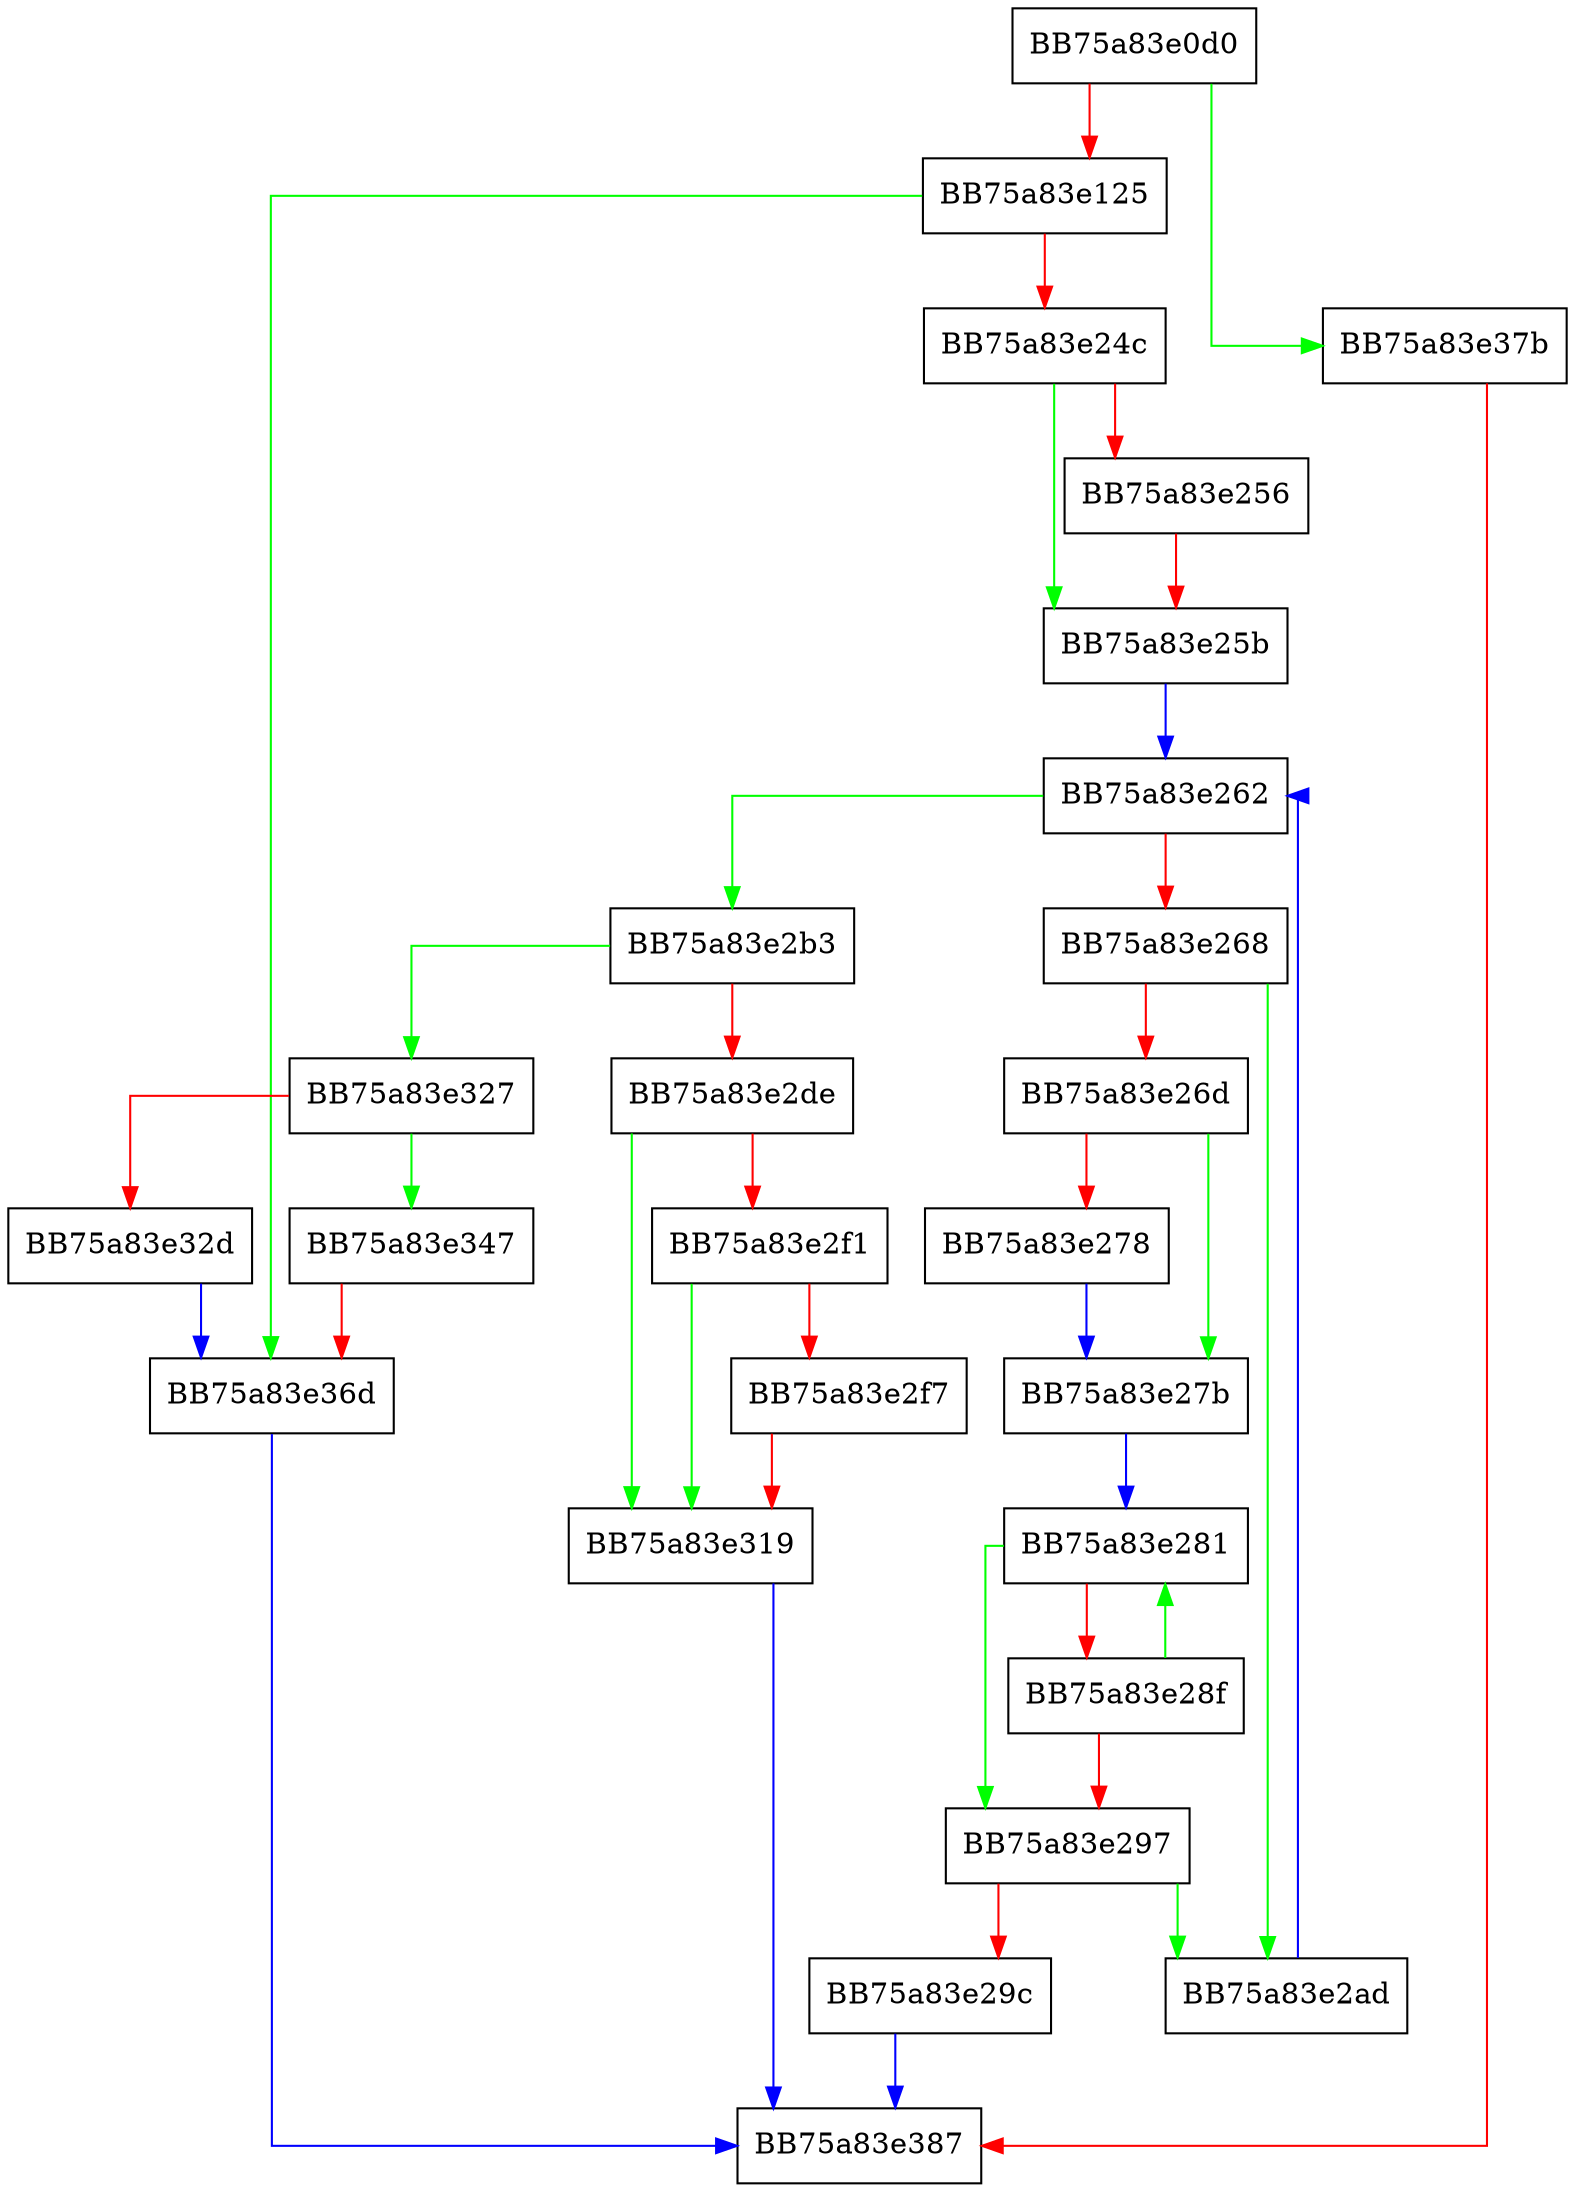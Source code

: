 digraph AddAction {
  node [shape="box"];
  graph [splines=ortho];
  BB75a83e0d0 -> BB75a83e37b [color="green"];
  BB75a83e0d0 -> BB75a83e125 [color="red"];
  BB75a83e125 -> BB75a83e36d [color="green"];
  BB75a83e125 -> BB75a83e24c [color="red"];
  BB75a83e24c -> BB75a83e25b [color="green"];
  BB75a83e24c -> BB75a83e256 [color="red"];
  BB75a83e256 -> BB75a83e25b [color="red"];
  BB75a83e25b -> BB75a83e262 [color="blue"];
  BB75a83e262 -> BB75a83e2b3 [color="green"];
  BB75a83e262 -> BB75a83e268 [color="red"];
  BB75a83e268 -> BB75a83e2ad [color="green"];
  BB75a83e268 -> BB75a83e26d [color="red"];
  BB75a83e26d -> BB75a83e27b [color="green"];
  BB75a83e26d -> BB75a83e278 [color="red"];
  BB75a83e278 -> BB75a83e27b [color="blue"];
  BB75a83e27b -> BB75a83e281 [color="blue"];
  BB75a83e281 -> BB75a83e297 [color="green"];
  BB75a83e281 -> BB75a83e28f [color="red"];
  BB75a83e28f -> BB75a83e281 [color="green"];
  BB75a83e28f -> BB75a83e297 [color="red"];
  BB75a83e297 -> BB75a83e2ad [color="green"];
  BB75a83e297 -> BB75a83e29c [color="red"];
  BB75a83e29c -> BB75a83e387 [color="blue"];
  BB75a83e2ad -> BB75a83e262 [color="blue"];
  BB75a83e2b3 -> BB75a83e327 [color="green"];
  BB75a83e2b3 -> BB75a83e2de [color="red"];
  BB75a83e2de -> BB75a83e319 [color="green"];
  BB75a83e2de -> BB75a83e2f1 [color="red"];
  BB75a83e2f1 -> BB75a83e319 [color="green"];
  BB75a83e2f1 -> BB75a83e2f7 [color="red"];
  BB75a83e2f7 -> BB75a83e319 [color="red"];
  BB75a83e319 -> BB75a83e387 [color="blue"];
  BB75a83e327 -> BB75a83e347 [color="green"];
  BB75a83e327 -> BB75a83e32d [color="red"];
  BB75a83e32d -> BB75a83e36d [color="blue"];
  BB75a83e347 -> BB75a83e36d [color="red"];
  BB75a83e36d -> BB75a83e387 [color="blue"];
  BB75a83e37b -> BB75a83e387 [color="red"];
}